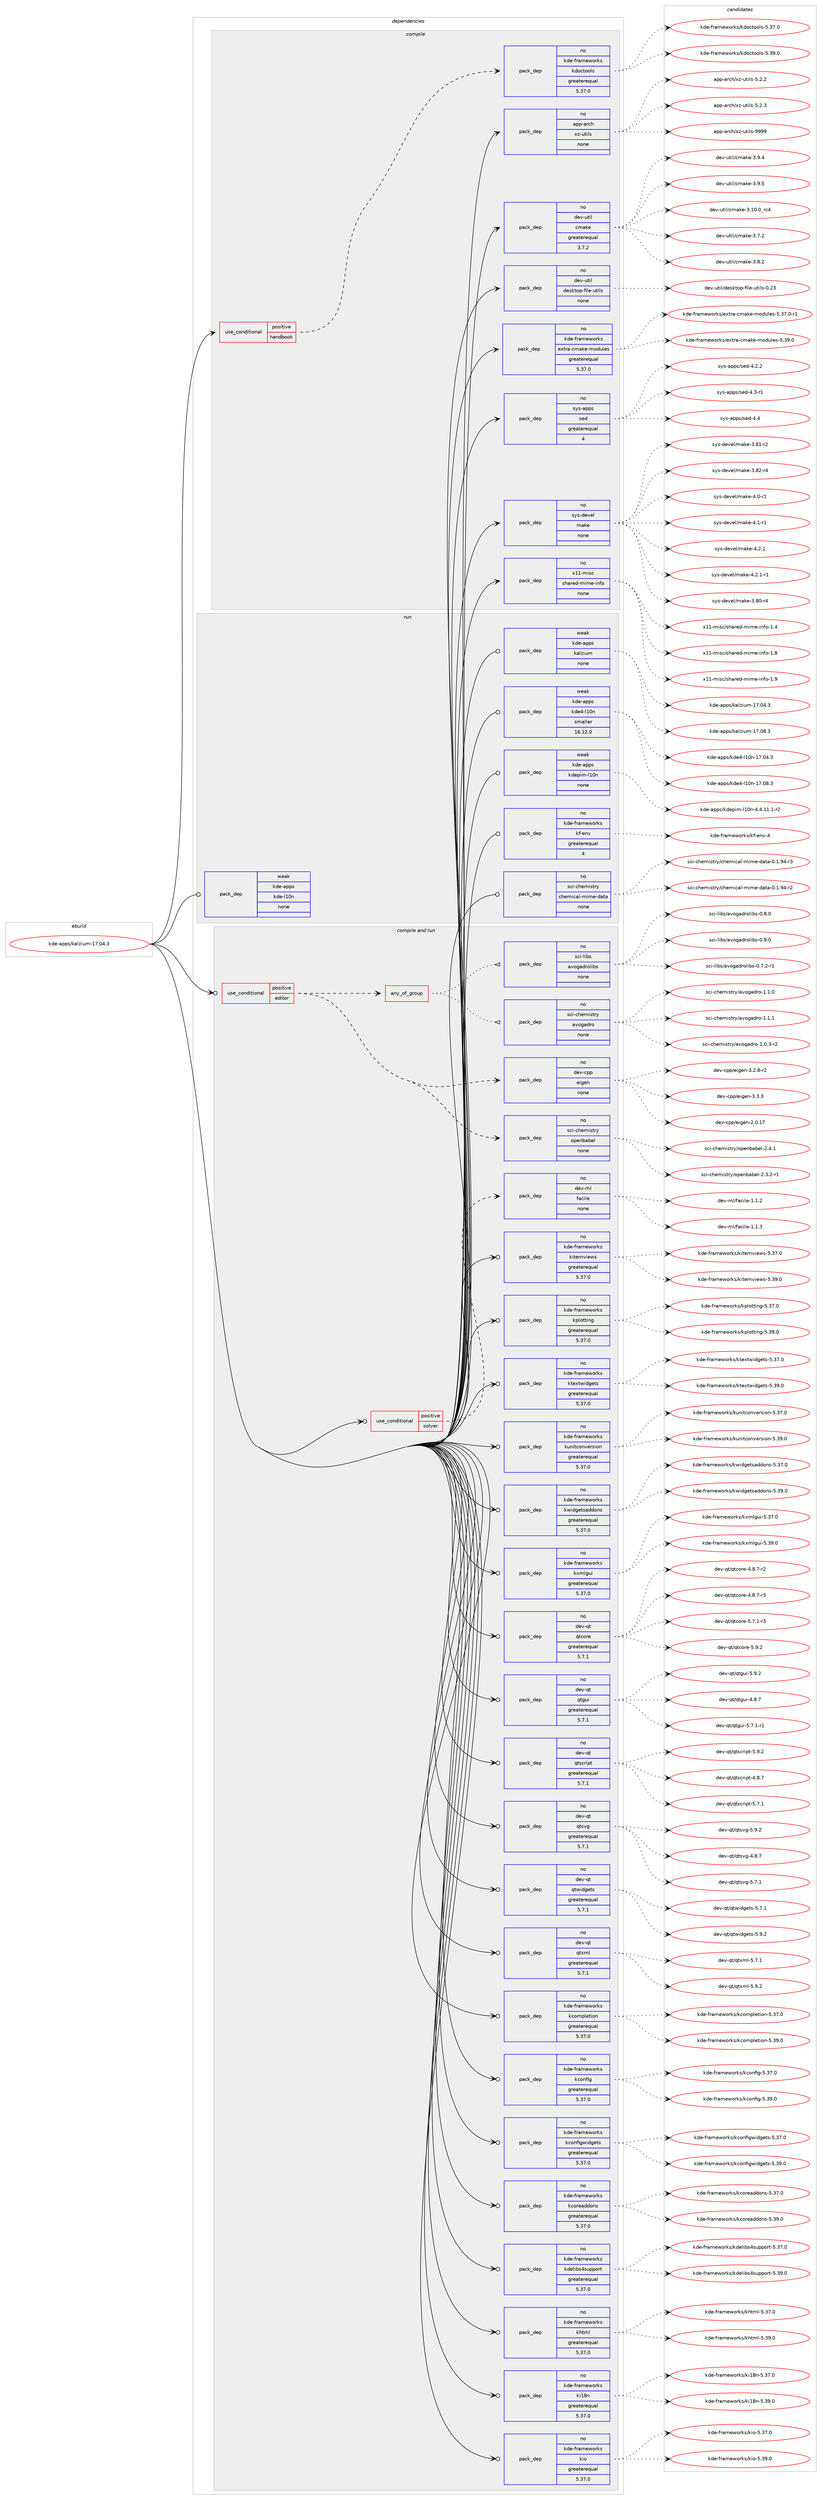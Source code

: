 digraph prolog {

# *************
# Graph options
# *************

newrank=true;
concentrate=true;
compound=true;
graph [rankdir=LR,fontname=Helvetica,fontsize=10,ranksep=1.5];#, ranksep=2.5, nodesep=0.2];
edge  [arrowhead=vee];
node  [fontname=Helvetica,fontsize=10];

# **********
# The ebuild
# **********

subgraph cluster_leftcol {
color=gray;
rank=same;
label=<<i>ebuild</i>>;
id [label="kde-apps/kalzium-17.04.3", color=red, width=4, href="../kde-apps/kalzium-17.04.3.svg"];
}

# ****************
# The dependencies
# ****************

subgraph cluster_midcol {
color=gray;
label=<<i>dependencies</i>>;
subgraph cluster_compile {
fillcolor="#eeeeee";
style=filled;
label=<<i>compile</i>>;
subgraph cond82538 {
dependency316460 [label=<<TABLE BORDER="0" CELLBORDER="1" CELLSPACING="0" CELLPADDING="4"><TR><TD ROWSPAN="3" CELLPADDING="10">use_conditional</TD></TR><TR><TD>positive</TD></TR><TR><TD>handbook</TD></TR></TABLE>>, shape=none, color=red];
subgraph pack228931 {
dependency316461 [label=<<TABLE BORDER="0" CELLBORDER="1" CELLSPACING="0" CELLPADDING="4" WIDTH="220"><TR><TD ROWSPAN="6" CELLPADDING="30">pack_dep</TD></TR><TR><TD WIDTH="110">no</TD></TR><TR><TD>kde-frameworks</TD></TR><TR><TD>kdoctools</TD></TR><TR><TD>greaterequal</TD></TR><TR><TD>5.37.0</TD></TR></TABLE>>, shape=none, color=blue];
}
dependency316460:e -> dependency316461:w [weight=20,style="dashed",arrowhead="vee"];
}
id:e -> dependency316460:w [weight=20,style="solid",arrowhead="vee"];
subgraph pack228932 {
dependency316462 [label=<<TABLE BORDER="0" CELLBORDER="1" CELLSPACING="0" CELLPADDING="4" WIDTH="220"><TR><TD ROWSPAN="6" CELLPADDING="30">pack_dep</TD></TR><TR><TD WIDTH="110">no</TD></TR><TR><TD>app-arch</TD></TR><TR><TD>xz-utils</TD></TR><TR><TD>none</TD></TR><TR><TD></TD></TR></TABLE>>, shape=none, color=blue];
}
id:e -> dependency316462:w [weight=20,style="solid",arrowhead="vee"];
subgraph pack228933 {
dependency316463 [label=<<TABLE BORDER="0" CELLBORDER="1" CELLSPACING="0" CELLPADDING="4" WIDTH="220"><TR><TD ROWSPAN="6" CELLPADDING="30">pack_dep</TD></TR><TR><TD WIDTH="110">no</TD></TR><TR><TD>dev-util</TD></TR><TR><TD>cmake</TD></TR><TR><TD>greaterequal</TD></TR><TR><TD>3.7.2</TD></TR></TABLE>>, shape=none, color=blue];
}
id:e -> dependency316463:w [weight=20,style="solid",arrowhead="vee"];
subgraph pack228934 {
dependency316464 [label=<<TABLE BORDER="0" CELLBORDER="1" CELLSPACING="0" CELLPADDING="4" WIDTH="220"><TR><TD ROWSPAN="6" CELLPADDING="30">pack_dep</TD></TR><TR><TD WIDTH="110">no</TD></TR><TR><TD>dev-util</TD></TR><TR><TD>desktop-file-utils</TD></TR><TR><TD>none</TD></TR><TR><TD></TD></TR></TABLE>>, shape=none, color=blue];
}
id:e -> dependency316464:w [weight=20,style="solid",arrowhead="vee"];
subgraph pack228935 {
dependency316465 [label=<<TABLE BORDER="0" CELLBORDER="1" CELLSPACING="0" CELLPADDING="4" WIDTH="220"><TR><TD ROWSPAN="6" CELLPADDING="30">pack_dep</TD></TR><TR><TD WIDTH="110">no</TD></TR><TR><TD>kde-frameworks</TD></TR><TR><TD>extra-cmake-modules</TD></TR><TR><TD>greaterequal</TD></TR><TR><TD>5.37.0</TD></TR></TABLE>>, shape=none, color=blue];
}
id:e -> dependency316465:w [weight=20,style="solid",arrowhead="vee"];
subgraph pack228936 {
dependency316466 [label=<<TABLE BORDER="0" CELLBORDER="1" CELLSPACING="0" CELLPADDING="4" WIDTH="220"><TR><TD ROWSPAN="6" CELLPADDING="30">pack_dep</TD></TR><TR><TD WIDTH="110">no</TD></TR><TR><TD>sys-apps</TD></TR><TR><TD>sed</TD></TR><TR><TD>greaterequal</TD></TR><TR><TD>4</TD></TR></TABLE>>, shape=none, color=blue];
}
id:e -> dependency316466:w [weight=20,style="solid",arrowhead="vee"];
subgraph pack228937 {
dependency316467 [label=<<TABLE BORDER="0" CELLBORDER="1" CELLSPACING="0" CELLPADDING="4" WIDTH="220"><TR><TD ROWSPAN="6" CELLPADDING="30">pack_dep</TD></TR><TR><TD WIDTH="110">no</TD></TR><TR><TD>sys-devel</TD></TR><TR><TD>make</TD></TR><TR><TD>none</TD></TR><TR><TD></TD></TR></TABLE>>, shape=none, color=blue];
}
id:e -> dependency316467:w [weight=20,style="solid",arrowhead="vee"];
subgraph pack228938 {
dependency316468 [label=<<TABLE BORDER="0" CELLBORDER="1" CELLSPACING="0" CELLPADDING="4" WIDTH="220"><TR><TD ROWSPAN="6" CELLPADDING="30">pack_dep</TD></TR><TR><TD WIDTH="110">no</TD></TR><TR><TD>x11-misc</TD></TR><TR><TD>shared-mime-info</TD></TR><TR><TD>none</TD></TR><TR><TD></TD></TR></TABLE>>, shape=none, color=blue];
}
id:e -> dependency316468:w [weight=20,style="solid",arrowhead="vee"];
}
subgraph cluster_compileandrun {
fillcolor="#eeeeee";
style=filled;
label=<<i>compile and run</i>>;
subgraph cond82539 {
dependency316469 [label=<<TABLE BORDER="0" CELLBORDER="1" CELLSPACING="0" CELLPADDING="4"><TR><TD ROWSPAN="3" CELLPADDING="10">use_conditional</TD></TR><TR><TD>positive</TD></TR><TR><TD>editor</TD></TR></TABLE>>, shape=none, color=red];
subgraph pack228939 {
dependency316470 [label=<<TABLE BORDER="0" CELLBORDER="1" CELLSPACING="0" CELLPADDING="4" WIDTH="220"><TR><TD ROWSPAN="6" CELLPADDING="30">pack_dep</TD></TR><TR><TD WIDTH="110">no</TD></TR><TR><TD>dev-cpp</TD></TR><TR><TD>eigen</TD></TR><TR><TD>none</TD></TR><TR><TD></TD></TR></TABLE>>, shape=none, color=blue];
}
dependency316469:e -> dependency316470:w [weight=20,style="dashed",arrowhead="vee"];
subgraph any4900 {
dependency316471 [label=<<TABLE BORDER="0" CELLBORDER="1" CELLSPACING="0" CELLPADDING="4"><TR><TD CELLPADDING="10">any_of_group</TD></TR></TABLE>>, shape=none, color=red];subgraph pack228940 {
dependency316472 [label=<<TABLE BORDER="0" CELLBORDER="1" CELLSPACING="0" CELLPADDING="4" WIDTH="220"><TR><TD ROWSPAN="6" CELLPADDING="30">pack_dep</TD></TR><TR><TD WIDTH="110">no</TD></TR><TR><TD>sci-libs</TD></TR><TR><TD>avogadrolibs</TD></TR><TR><TD>none</TD></TR><TR><TD></TD></TR></TABLE>>, shape=none, color=blue];
}
dependency316471:e -> dependency316472:w [weight=20,style="dotted",arrowhead="oinv"];
subgraph pack228941 {
dependency316473 [label=<<TABLE BORDER="0" CELLBORDER="1" CELLSPACING="0" CELLPADDING="4" WIDTH="220"><TR><TD ROWSPAN="6" CELLPADDING="30">pack_dep</TD></TR><TR><TD WIDTH="110">no</TD></TR><TR><TD>sci-chemistry</TD></TR><TR><TD>avogadro</TD></TR><TR><TD>none</TD></TR><TR><TD></TD></TR></TABLE>>, shape=none, color=blue];
}
dependency316471:e -> dependency316473:w [weight=20,style="dotted",arrowhead="oinv"];
}
dependency316469:e -> dependency316471:w [weight=20,style="dashed",arrowhead="vee"];
subgraph pack228942 {
dependency316474 [label=<<TABLE BORDER="0" CELLBORDER="1" CELLSPACING="0" CELLPADDING="4" WIDTH="220"><TR><TD ROWSPAN="6" CELLPADDING="30">pack_dep</TD></TR><TR><TD WIDTH="110">no</TD></TR><TR><TD>sci-chemistry</TD></TR><TR><TD>openbabel</TD></TR><TR><TD>none</TD></TR><TR><TD></TD></TR></TABLE>>, shape=none, color=blue];
}
dependency316469:e -> dependency316474:w [weight=20,style="dashed",arrowhead="vee"];
}
id:e -> dependency316469:w [weight=20,style="solid",arrowhead="odotvee"];
subgraph cond82540 {
dependency316475 [label=<<TABLE BORDER="0" CELLBORDER="1" CELLSPACING="0" CELLPADDING="4"><TR><TD ROWSPAN="3" CELLPADDING="10">use_conditional</TD></TR><TR><TD>positive</TD></TR><TR><TD>solver</TD></TR></TABLE>>, shape=none, color=red];
subgraph pack228943 {
dependency316476 [label=<<TABLE BORDER="0" CELLBORDER="1" CELLSPACING="0" CELLPADDING="4" WIDTH="220"><TR><TD ROWSPAN="6" CELLPADDING="30">pack_dep</TD></TR><TR><TD WIDTH="110">no</TD></TR><TR><TD>dev-ml</TD></TR><TR><TD>facile</TD></TR><TR><TD>none</TD></TR><TR><TD></TD></TR></TABLE>>, shape=none, color=blue];
}
dependency316475:e -> dependency316476:w [weight=20,style="dashed",arrowhead="vee"];
}
id:e -> dependency316475:w [weight=20,style="solid",arrowhead="odotvee"];
subgraph pack228944 {
dependency316477 [label=<<TABLE BORDER="0" CELLBORDER="1" CELLSPACING="0" CELLPADDING="4" WIDTH="220"><TR><TD ROWSPAN="6" CELLPADDING="30">pack_dep</TD></TR><TR><TD WIDTH="110">no</TD></TR><TR><TD>dev-qt</TD></TR><TR><TD>qtcore</TD></TR><TR><TD>greaterequal</TD></TR><TR><TD>5.7.1</TD></TR></TABLE>>, shape=none, color=blue];
}
id:e -> dependency316477:w [weight=20,style="solid",arrowhead="odotvee"];
subgraph pack228945 {
dependency316478 [label=<<TABLE BORDER="0" CELLBORDER="1" CELLSPACING="0" CELLPADDING="4" WIDTH="220"><TR><TD ROWSPAN="6" CELLPADDING="30">pack_dep</TD></TR><TR><TD WIDTH="110">no</TD></TR><TR><TD>dev-qt</TD></TR><TR><TD>qtgui</TD></TR><TR><TD>greaterequal</TD></TR><TR><TD>5.7.1</TD></TR></TABLE>>, shape=none, color=blue];
}
id:e -> dependency316478:w [weight=20,style="solid",arrowhead="odotvee"];
subgraph pack228946 {
dependency316479 [label=<<TABLE BORDER="0" CELLBORDER="1" CELLSPACING="0" CELLPADDING="4" WIDTH="220"><TR><TD ROWSPAN="6" CELLPADDING="30">pack_dep</TD></TR><TR><TD WIDTH="110">no</TD></TR><TR><TD>dev-qt</TD></TR><TR><TD>qtscript</TD></TR><TR><TD>greaterequal</TD></TR><TR><TD>5.7.1</TD></TR></TABLE>>, shape=none, color=blue];
}
id:e -> dependency316479:w [weight=20,style="solid",arrowhead="odotvee"];
subgraph pack228947 {
dependency316480 [label=<<TABLE BORDER="0" CELLBORDER="1" CELLSPACING="0" CELLPADDING="4" WIDTH="220"><TR><TD ROWSPAN="6" CELLPADDING="30">pack_dep</TD></TR><TR><TD WIDTH="110">no</TD></TR><TR><TD>dev-qt</TD></TR><TR><TD>qtsvg</TD></TR><TR><TD>greaterequal</TD></TR><TR><TD>5.7.1</TD></TR></TABLE>>, shape=none, color=blue];
}
id:e -> dependency316480:w [weight=20,style="solid",arrowhead="odotvee"];
subgraph pack228948 {
dependency316481 [label=<<TABLE BORDER="0" CELLBORDER="1" CELLSPACING="0" CELLPADDING="4" WIDTH="220"><TR><TD ROWSPAN="6" CELLPADDING="30">pack_dep</TD></TR><TR><TD WIDTH="110">no</TD></TR><TR><TD>dev-qt</TD></TR><TR><TD>qtwidgets</TD></TR><TR><TD>greaterequal</TD></TR><TR><TD>5.7.1</TD></TR></TABLE>>, shape=none, color=blue];
}
id:e -> dependency316481:w [weight=20,style="solid",arrowhead="odotvee"];
subgraph pack228949 {
dependency316482 [label=<<TABLE BORDER="0" CELLBORDER="1" CELLSPACING="0" CELLPADDING="4" WIDTH="220"><TR><TD ROWSPAN="6" CELLPADDING="30">pack_dep</TD></TR><TR><TD WIDTH="110">no</TD></TR><TR><TD>dev-qt</TD></TR><TR><TD>qtxml</TD></TR><TR><TD>greaterequal</TD></TR><TR><TD>5.7.1</TD></TR></TABLE>>, shape=none, color=blue];
}
id:e -> dependency316482:w [weight=20,style="solid",arrowhead="odotvee"];
subgraph pack228950 {
dependency316483 [label=<<TABLE BORDER="0" CELLBORDER="1" CELLSPACING="0" CELLPADDING="4" WIDTH="220"><TR><TD ROWSPAN="6" CELLPADDING="30">pack_dep</TD></TR><TR><TD WIDTH="110">no</TD></TR><TR><TD>kde-frameworks</TD></TR><TR><TD>kcompletion</TD></TR><TR><TD>greaterequal</TD></TR><TR><TD>5.37.0</TD></TR></TABLE>>, shape=none, color=blue];
}
id:e -> dependency316483:w [weight=20,style="solid",arrowhead="odotvee"];
subgraph pack228951 {
dependency316484 [label=<<TABLE BORDER="0" CELLBORDER="1" CELLSPACING="0" CELLPADDING="4" WIDTH="220"><TR><TD ROWSPAN="6" CELLPADDING="30">pack_dep</TD></TR><TR><TD WIDTH="110">no</TD></TR><TR><TD>kde-frameworks</TD></TR><TR><TD>kconfig</TD></TR><TR><TD>greaterequal</TD></TR><TR><TD>5.37.0</TD></TR></TABLE>>, shape=none, color=blue];
}
id:e -> dependency316484:w [weight=20,style="solid",arrowhead="odotvee"];
subgraph pack228952 {
dependency316485 [label=<<TABLE BORDER="0" CELLBORDER="1" CELLSPACING="0" CELLPADDING="4" WIDTH="220"><TR><TD ROWSPAN="6" CELLPADDING="30">pack_dep</TD></TR><TR><TD WIDTH="110">no</TD></TR><TR><TD>kde-frameworks</TD></TR><TR><TD>kconfigwidgets</TD></TR><TR><TD>greaterequal</TD></TR><TR><TD>5.37.0</TD></TR></TABLE>>, shape=none, color=blue];
}
id:e -> dependency316485:w [weight=20,style="solid",arrowhead="odotvee"];
subgraph pack228953 {
dependency316486 [label=<<TABLE BORDER="0" CELLBORDER="1" CELLSPACING="0" CELLPADDING="4" WIDTH="220"><TR><TD ROWSPAN="6" CELLPADDING="30">pack_dep</TD></TR><TR><TD WIDTH="110">no</TD></TR><TR><TD>kde-frameworks</TD></TR><TR><TD>kcoreaddons</TD></TR><TR><TD>greaterequal</TD></TR><TR><TD>5.37.0</TD></TR></TABLE>>, shape=none, color=blue];
}
id:e -> dependency316486:w [weight=20,style="solid",arrowhead="odotvee"];
subgraph pack228954 {
dependency316487 [label=<<TABLE BORDER="0" CELLBORDER="1" CELLSPACING="0" CELLPADDING="4" WIDTH="220"><TR><TD ROWSPAN="6" CELLPADDING="30">pack_dep</TD></TR><TR><TD WIDTH="110">no</TD></TR><TR><TD>kde-frameworks</TD></TR><TR><TD>kdelibs4support</TD></TR><TR><TD>greaterequal</TD></TR><TR><TD>5.37.0</TD></TR></TABLE>>, shape=none, color=blue];
}
id:e -> dependency316487:w [weight=20,style="solid",arrowhead="odotvee"];
subgraph pack228955 {
dependency316488 [label=<<TABLE BORDER="0" CELLBORDER="1" CELLSPACING="0" CELLPADDING="4" WIDTH="220"><TR><TD ROWSPAN="6" CELLPADDING="30">pack_dep</TD></TR><TR><TD WIDTH="110">no</TD></TR><TR><TD>kde-frameworks</TD></TR><TR><TD>khtml</TD></TR><TR><TD>greaterequal</TD></TR><TR><TD>5.37.0</TD></TR></TABLE>>, shape=none, color=blue];
}
id:e -> dependency316488:w [weight=20,style="solid",arrowhead="odotvee"];
subgraph pack228956 {
dependency316489 [label=<<TABLE BORDER="0" CELLBORDER="1" CELLSPACING="0" CELLPADDING="4" WIDTH="220"><TR><TD ROWSPAN="6" CELLPADDING="30">pack_dep</TD></TR><TR><TD WIDTH="110">no</TD></TR><TR><TD>kde-frameworks</TD></TR><TR><TD>ki18n</TD></TR><TR><TD>greaterequal</TD></TR><TR><TD>5.37.0</TD></TR></TABLE>>, shape=none, color=blue];
}
id:e -> dependency316489:w [weight=20,style="solid",arrowhead="odotvee"];
subgraph pack228957 {
dependency316490 [label=<<TABLE BORDER="0" CELLBORDER="1" CELLSPACING="0" CELLPADDING="4" WIDTH="220"><TR><TD ROWSPAN="6" CELLPADDING="30">pack_dep</TD></TR><TR><TD WIDTH="110">no</TD></TR><TR><TD>kde-frameworks</TD></TR><TR><TD>kio</TD></TR><TR><TD>greaterequal</TD></TR><TR><TD>5.37.0</TD></TR></TABLE>>, shape=none, color=blue];
}
id:e -> dependency316490:w [weight=20,style="solid",arrowhead="odotvee"];
subgraph pack228958 {
dependency316491 [label=<<TABLE BORDER="0" CELLBORDER="1" CELLSPACING="0" CELLPADDING="4" WIDTH="220"><TR><TD ROWSPAN="6" CELLPADDING="30">pack_dep</TD></TR><TR><TD WIDTH="110">no</TD></TR><TR><TD>kde-frameworks</TD></TR><TR><TD>kitemviews</TD></TR><TR><TD>greaterequal</TD></TR><TR><TD>5.37.0</TD></TR></TABLE>>, shape=none, color=blue];
}
id:e -> dependency316491:w [weight=20,style="solid",arrowhead="odotvee"];
subgraph pack228959 {
dependency316492 [label=<<TABLE BORDER="0" CELLBORDER="1" CELLSPACING="0" CELLPADDING="4" WIDTH="220"><TR><TD ROWSPAN="6" CELLPADDING="30">pack_dep</TD></TR><TR><TD WIDTH="110">no</TD></TR><TR><TD>kde-frameworks</TD></TR><TR><TD>kplotting</TD></TR><TR><TD>greaterequal</TD></TR><TR><TD>5.37.0</TD></TR></TABLE>>, shape=none, color=blue];
}
id:e -> dependency316492:w [weight=20,style="solid",arrowhead="odotvee"];
subgraph pack228960 {
dependency316493 [label=<<TABLE BORDER="0" CELLBORDER="1" CELLSPACING="0" CELLPADDING="4" WIDTH="220"><TR><TD ROWSPAN="6" CELLPADDING="30">pack_dep</TD></TR><TR><TD WIDTH="110">no</TD></TR><TR><TD>kde-frameworks</TD></TR><TR><TD>ktextwidgets</TD></TR><TR><TD>greaterequal</TD></TR><TR><TD>5.37.0</TD></TR></TABLE>>, shape=none, color=blue];
}
id:e -> dependency316493:w [weight=20,style="solid",arrowhead="odotvee"];
subgraph pack228961 {
dependency316494 [label=<<TABLE BORDER="0" CELLBORDER="1" CELLSPACING="0" CELLPADDING="4" WIDTH="220"><TR><TD ROWSPAN="6" CELLPADDING="30">pack_dep</TD></TR><TR><TD WIDTH="110">no</TD></TR><TR><TD>kde-frameworks</TD></TR><TR><TD>kunitconversion</TD></TR><TR><TD>greaterequal</TD></TR><TR><TD>5.37.0</TD></TR></TABLE>>, shape=none, color=blue];
}
id:e -> dependency316494:w [weight=20,style="solid",arrowhead="odotvee"];
subgraph pack228962 {
dependency316495 [label=<<TABLE BORDER="0" CELLBORDER="1" CELLSPACING="0" CELLPADDING="4" WIDTH="220"><TR><TD ROWSPAN="6" CELLPADDING="30">pack_dep</TD></TR><TR><TD WIDTH="110">no</TD></TR><TR><TD>kde-frameworks</TD></TR><TR><TD>kwidgetsaddons</TD></TR><TR><TD>greaterequal</TD></TR><TR><TD>5.37.0</TD></TR></TABLE>>, shape=none, color=blue];
}
id:e -> dependency316495:w [weight=20,style="solid",arrowhead="odotvee"];
subgraph pack228963 {
dependency316496 [label=<<TABLE BORDER="0" CELLBORDER="1" CELLSPACING="0" CELLPADDING="4" WIDTH="220"><TR><TD ROWSPAN="6" CELLPADDING="30">pack_dep</TD></TR><TR><TD WIDTH="110">no</TD></TR><TR><TD>kde-frameworks</TD></TR><TR><TD>kxmlgui</TD></TR><TR><TD>greaterequal</TD></TR><TR><TD>5.37.0</TD></TR></TABLE>>, shape=none, color=blue];
}
id:e -> dependency316496:w [weight=20,style="solid",arrowhead="odotvee"];
}
subgraph cluster_run {
fillcolor="#eeeeee";
style=filled;
label=<<i>run</i>>;
subgraph pack228964 {
dependency316497 [label=<<TABLE BORDER="0" CELLBORDER="1" CELLSPACING="0" CELLPADDING="4" WIDTH="220"><TR><TD ROWSPAN="6" CELLPADDING="30">pack_dep</TD></TR><TR><TD WIDTH="110">no</TD></TR><TR><TD>kde-frameworks</TD></TR><TR><TD>kf-env</TD></TR><TR><TD>greaterequal</TD></TR><TR><TD>4</TD></TR></TABLE>>, shape=none, color=blue];
}
id:e -> dependency316497:w [weight=20,style="solid",arrowhead="odot"];
subgraph pack228965 {
dependency316498 [label=<<TABLE BORDER="0" CELLBORDER="1" CELLSPACING="0" CELLPADDING="4" WIDTH="220"><TR><TD ROWSPAN="6" CELLPADDING="30">pack_dep</TD></TR><TR><TD WIDTH="110">no</TD></TR><TR><TD>sci-chemistry</TD></TR><TR><TD>chemical-mime-data</TD></TR><TR><TD>none</TD></TR><TR><TD></TD></TR></TABLE>>, shape=none, color=blue];
}
id:e -> dependency316498:w [weight=20,style="solid",arrowhead="odot"];
subgraph pack228966 {
dependency316499 [label=<<TABLE BORDER="0" CELLBORDER="1" CELLSPACING="0" CELLPADDING="4" WIDTH="220"><TR><TD ROWSPAN="6" CELLPADDING="30">pack_dep</TD></TR><TR><TD WIDTH="110">weak</TD></TR><TR><TD>kde-apps</TD></TR><TR><TD>kalzium</TD></TR><TR><TD>none</TD></TR><TR><TD></TD></TR></TABLE>>, shape=none, color=blue];
}
id:e -> dependency316499:w [weight=20,style="solid",arrowhead="odot"];
subgraph pack228967 {
dependency316500 [label=<<TABLE BORDER="0" CELLBORDER="1" CELLSPACING="0" CELLPADDING="4" WIDTH="220"><TR><TD ROWSPAN="6" CELLPADDING="30">pack_dep</TD></TR><TR><TD WIDTH="110">weak</TD></TR><TR><TD>kde-apps</TD></TR><TR><TD>kde-l10n</TD></TR><TR><TD>none</TD></TR><TR><TD></TD></TR></TABLE>>, shape=none, color=blue];
}
id:e -> dependency316500:w [weight=20,style="solid",arrowhead="odot"];
subgraph pack228968 {
dependency316501 [label=<<TABLE BORDER="0" CELLBORDER="1" CELLSPACING="0" CELLPADDING="4" WIDTH="220"><TR><TD ROWSPAN="6" CELLPADDING="30">pack_dep</TD></TR><TR><TD WIDTH="110">weak</TD></TR><TR><TD>kde-apps</TD></TR><TR><TD>kde4-l10n</TD></TR><TR><TD>smaller</TD></TR><TR><TD>16.12.0</TD></TR></TABLE>>, shape=none, color=blue];
}
id:e -> dependency316501:w [weight=20,style="solid",arrowhead="odot"];
subgraph pack228969 {
dependency316502 [label=<<TABLE BORDER="0" CELLBORDER="1" CELLSPACING="0" CELLPADDING="4" WIDTH="220"><TR><TD ROWSPAN="6" CELLPADDING="30">pack_dep</TD></TR><TR><TD WIDTH="110">weak</TD></TR><TR><TD>kde-apps</TD></TR><TR><TD>kdepim-l10n</TD></TR><TR><TD>none</TD></TR><TR><TD></TD></TR></TABLE>>, shape=none, color=blue];
}
id:e -> dependency316502:w [weight=20,style="solid",arrowhead="odot"];
}
}

# **************
# The candidates
# **************

subgraph cluster_choices {
rank=same;
color=gray;
label=<<i>candidates</i>>;

subgraph choice228931 {
color=black;
nodesep=1;
choice1071001014510211497109101119111114107115471071001119911611111110811545534651554648 [label="kde-frameworks/kdoctools-5.37.0", color=red, width=4,href="../kde-frameworks/kdoctools-5.37.0.svg"];
choice1071001014510211497109101119111114107115471071001119911611111110811545534651574648 [label="kde-frameworks/kdoctools-5.39.0", color=red, width=4,href="../kde-frameworks/kdoctools-5.39.0.svg"];
dependency316461:e -> choice1071001014510211497109101119111114107115471071001119911611111110811545534651554648:w [style=dotted,weight="100"];
dependency316461:e -> choice1071001014510211497109101119111114107115471071001119911611111110811545534651574648:w [style=dotted,weight="100"];
}
subgraph choice228932 {
color=black;
nodesep=1;
choice971121124597114991044712012245117116105108115455346504650 [label="app-arch/xz-utils-5.2.2", color=red, width=4,href="../app-arch/xz-utils-5.2.2.svg"];
choice971121124597114991044712012245117116105108115455346504651 [label="app-arch/xz-utils-5.2.3", color=red, width=4,href="../app-arch/xz-utils-5.2.3.svg"];
choice9711211245971149910447120122451171161051081154557575757 [label="app-arch/xz-utils-9999", color=red, width=4,href="../app-arch/xz-utils-9999.svg"];
dependency316462:e -> choice971121124597114991044712012245117116105108115455346504650:w [style=dotted,weight="100"];
dependency316462:e -> choice971121124597114991044712012245117116105108115455346504651:w [style=dotted,weight="100"];
dependency316462:e -> choice9711211245971149910447120122451171161051081154557575757:w [style=dotted,weight="100"];
}
subgraph choice228933 {
color=black;
nodesep=1;
choice1001011184511711610510847991099710710145514649484648951149952 [label="dev-util/cmake-3.10.0_rc4", color=red, width=4,href="../dev-util/cmake-3.10.0_rc4.svg"];
choice10010111845117116105108479910997107101455146554650 [label="dev-util/cmake-3.7.2", color=red, width=4,href="../dev-util/cmake-3.7.2.svg"];
choice10010111845117116105108479910997107101455146564650 [label="dev-util/cmake-3.8.2", color=red, width=4,href="../dev-util/cmake-3.8.2.svg"];
choice10010111845117116105108479910997107101455146574652 [label="dev-util/cmake-3.9.4", color=red, width=4,href="../dev-util/cmake-3.9.4.svg"];
choice10010111845117116105108479910997107101455146574653 [label="dev-util/cmake-3.9.5", color=red, width=4,href="../dev-util/cmake-3.9.5.svg"];
dependency316463:e -> choice1001011184511711610510847991099710710145514649484648951149952:w [style=dotted,weight="100"];
dependency316463:e -> choice10010111845117116105108479910997107101455146554650:w [style=dotted,weight="100"];
dependency316463:e -> choice10010111845117116105108479910997107101455146564650:w [style=dotted,weight="100"];
dependency316463:e -> choice10010111845117116105108479910997107101455146574652:w [style=dotted,weight="100"];
dependency316463:e -> choice10010111845117116105108479910997107101455146574653:w [style=dotted,weight="100"];
}
subgraph choice228934 {
color=black;
nodesep=1;
choice100101118451171161051084710010111510711611111245102105108101451171161051081154548465051 [label="dev-util/desktop-file-utils-0.23", color=red, width=4,href="../dev-util/desktop-file-utils-0.23.svg"];
dependency316464:e -> choice100101118451171161051084710010111510711611111245102105108101451171161051081154548465051:w [style=dotted,weight="100"];
}
subgraph choice228935 {
color=black;
nodesep=1;
choice1071001014510211497109101119111114107115471011201161149745991099710710145109111100117108101115455346515546484511449 [label="kde-frameworks/extra-cmake-modules-5.37.0-r1", color=red, width=4,href="../kde-frameworks/extra-cmake-modules-5.37.0-r1.svg"];
choice107100101451021149710910111911111410711547101120116114974599109971071014510911110011710810111545534651574648 [label="kde-frameworks/extra-cmake-modules-5.39.0", color=red, width=4,href="../kde-frameworks/extra-cmake-modules-5.39.0.svg"];
dependency316465:e -> choice1071001014510211497109101119111114107115471011201161149745991099710710145109111100117108101115455346515546484511449:w [style=dotted,weight="100"];
dependency316465:e -> choice107100101451021149710910111911111410711547101120116114974599109971071014510911110011710810111545534651574648:w [style=dotted,weight="100"];
}
subgraph choice228936 {
color=black;
nodesep=1;
choice115121115459711211211547115101100455246504650 [label="sys-apps/sed-4.2.2", color=red, width=4,href="../sys-apps/sed-4.2.2.svg"];
choice115121115459711211211547115101100455246514511449 [label="sys-apps/sed-4.3-r1", color=red, width=4,href="../sys-apps/sed-4.3-r1.svg"];
choice11512111545971121121154711510110045524652 [label="sys-apps/sed-4.4", color=red, width=4,href="../sys-apps/sed-4.4.svg"];
dependency316466:e -> choice115121115459711211211547115101100455246504650:w [style=dotted,weight="100"];
dependency316466:e -> choice115121115459711211211547115101100455246514511449:w [style=dotted,weight="100"];
dependency316466:e -> choice11512111545971121121154711510110045524652:w [style=dotted,weight="100"];
}
subgraph choice228937 {
color=black;
nodesep=1;
choice11512111545100101118101108471099710710145514656484511452 [label="sys-devel/make-3.80-r4", color=red, width=4,href="../sys-devel/make-3.80-r4.svg"];
choice11512111545100101118101108471099710710145514656494511450 [label="sys-devel/make-3.81-r2", color=red, width=4,href="../sys-devel/make-3.81-r2.svg"];
choice11512111545100101118101108471099710710145514656504511452 [label="sys-devel/make-3.82-r4", color=red, width=4,href="../sys-devel/make-3.82-r4.svg"];
choice115121115451001011181011084710997107101455246484511449 [label="sys-devel/make-4.0-r1", color=red, width=4,href="../sys-devel/make-4.0-r1.svg"];
choice115121115451001011181011084710997107101455246494511449 [label="sys-devel/make-4.1-r1", color=red, width=4,href="../sys-devel/make-4.1-r1.svg"];
choice115121115451001011181011084710997107101455246504649 [label="sys-devel/make-4.2.1", color=red, width=4,href="../sys-devel/make-4.2.1.svg"];
choice1151211154510010111810110847109971071014552465046494511449 [label="sys-devel/make-4.2.1-r1", color=red, width=4,href="../sys-devel/make-4.2.1-r1.svg"];
dependency316467:e -> choice11512111545100101118101108471099710710145514656484511452:w [style=dotted,weight="100"];
dependency316467:e -> choice11512111545100101118101108471099710710145514656494511450:w [style=dotted,weight="100"];
dependency316467:e -> choice11512111545100101118101108471099710710145514656504511452:w [style=dotted,weight="100"];
dependency316467:e -> choice115121115451001011181011084710997107101455246484511449:w [style=dotted,weight="100"];
dependency316467:e -> choice115121115451001011181011084710997107101455246494511449:w [style=dotted,weight="100"];
dependency316467:e -> choice115121115451001011181011084710997107101455246504649:w [style=dotted,weight="100"];
dependency316467:e -> choice1151211154510010111810110847109971071014552465046494511449:w [style=dotted,weight="100"];
}
subgraph choice228938 {
color=black;
nodesep=1;
choice120494945109105115994711510497114101100451091051091014510511010211145494652 [label="x11-misc/shared-mime-info-1.4", color=red, width=4,href="../x11-misc/shared-mime-info-1.4.svg"];
choice120494945109105115994711510497114101100451091051091014510511010211145494656 [label="x11-misc/shared-mime-info-1.8", color=red, width=4,href="../x11-misc/shared-mime-info-1.8.svg"];
choice120494945109105115994711510497114101100451091051091014510511010211145494657 [label="x11-misc/shared-mime-info-1.9", color=red, width=4,href="../x11-misc/shared-mime-info-1.9.svg"];
dependency316468:e -> choice120494945109105115994711510497114101100451091051091014510511010211145494652:w [style=dotted,weight="100"];
dependency316468:e -> choice120494945109105115994711510497114101100451091051091014510511010211145494656:w [style=dotted,weight="100"];
dependency316468:e -> choice120494945109105115994711510497114101100451091051091014510511010211145494657:w [style=dotted,weight="100"];
}
subgraph choice228939 {
color=black;
nodesep=1;
choice10010111845991121124710110510310111045504648464955 [label="dev-cpp/eigen-2.0.17", color=red, width=4,href="../dev-cpp/eigen-2.0.17.svg"];
choice1001011184599112112471011051031011104551465046564511450 [label="dev-cpp/eigen-3.2.8-r2", color=red, width=4,href="../dev-cpp/eigen-3.2.8-r2.svg"];
choice100101118459911211247101105103101110455146514651 [label="dev-cpp/eigen-3.3.3", color=red, width=4,href="../dev-cpp/eigen-3.3.3.svg"];
dependency316470:e -> choice10010111845991121124710110510310111045504648464955:w [style=dotted,weight="100"];
dependency316470:e -> choice1001011184599112112471011051031011104551465046564511450:w [style=dotted,weight="100"];
dependency316470:e -> choice100101118459911211247101105103101110455146514651:w [style=dotted,weight="100"];
}
subgraph choice228940 {
color=black;
nodesep=1;
choice115991054510810598115479711811110397100114111108105981154548465546504511449 [label="sci-libs/avogadrolibs-0.7.2-r1", color=red, width=4,href="../sci-libs/avogadrolibs-0.7.2-r1.svg"];
choice11599105451081059811547971181111039710011411110810598115454846564648 [label="sci-libs/avogadrolibs-0.8.0", color=red, width=4,href="../sci-libs/avogadrolibs-0.8.0.svg"];
choice11599105451081059811547971181111039710011411110810598115454846574648 [label="sci-libs/avogadrolibs-0.9.0", color=red, width=4,href="../sci-libs/avogadrolibs-0.9.0.svg"];
dependency316472:e -> choice115991054510810598115479711811110397100114111108105981154548465546504511449:w [style=dotted,weight="100"];
dependency316472:e -> choice11599105451081059811547971181111039710011411110810598115454846564648:w [style=dotted,weight="100"];
dependency316472:e -> choice11599105451081059811547971181111039710011411110810598115454846574648:w [style=dotted,weight="100"];
}
subgraph choice228941 {
color=black;
nodesep=1;
choice1159910545991041011091051151161141214797118111103971001141114549464846514511450 [label="sci-chemistry/avogadro-1.0.3-r2", color=red, width=4,href="../sci-chemistry/avogadro-1.0.3-r2.svg"];
choice115991054599104101109105115116114121479711811110397100114111454946494648 [label="sci-chemistry/avogadro-1.1.0", color=red, width=4,href="../sci-chemistry/avogadro-1.1.0.svg"];
choice115991054599104101109105115116114121479711811110397100114111454946494649 [label="sci-chemistry/avogadro-1.1.1", color=red, width=4,href="../sci-chemistry/avogadro-1.1.1.svg"];
dependency316473:e -> choice1159910545991041011091051151161141214797118111103971001141114549464846514511450:w [style=dotted,weight="100"];
dependency316473:e -> choice115991054599104101109105115116114121479711811110397100114111454946494648:w [style=dotted,weight="100"];
dependency316473:e -> choice115991054599104101109105115116114121479711811110397100114111454946494649:w [style=dotted,weight="100"];
}
subgraph choice228942 {
color=black;
nodesep=1;
choice115991054599104101109105115116114121471111121011109897981011084550465146504511449 [label="sci-chemistry/openbabel-2.3.2-r1", color=red, width=4,href="../sci-chemistry/openbabel-2.3.2-r1.svg"];
choice11599105459910410110910511511611412147111112101110989798101108455046524649 [label="sci-chemistry/openbabel-2.4.1", color=red, width=4,href="../sci-chemistry/openbabel-2.4.1.svg"];
dependency316474:e -> choice115991054599104101109105115116114121471111121011109897981011084550465146504511449:w [style=dotted,weight="100"];
dependency316474:e -> choice11599105459910410110910511511611412147111112101110989798101108455046524649:w [style=dotted,weight="100"];
}
subgraph choice228943 {
color=black;
nodesep=1;
choice10010111845109108471029799105108101454946494650 [label="dev-ml/facile-1.1.2", color=red, width=4,href="../dev-ml/facile-1.1.2.svg"];
choice10010111845109108471029799105108101454946494651 [label="dev-ml/facile-1.1.3", color=red, width=4,href="../dev-ml/facile-1.1.3.svg"];
dependency316476:e -> choice10010111845109108471029799105108101454946494650:w [style=dotted,weight="100"];
dependency316476:e -> choice10010111845109108471029799105108101454946494651:w [style=dotted,weight="100"];
}
subgraph choice228944 {
color=black;
nodesep=1;
choice1001011184511311647113116991111141014552465646554511450 [label="dev-qt/qtcore-4.8.7-r2", color=red, width=4,href="../dev-qt/qtcore-4.8.7-r2.svg"];
choice1001011184511311647113116991111141014552465646554511451 [label="dev-qt/qtcore-4.8.7-r3", color=red, width=4,href="../dev-qt/qtcore-4.8.7-r3.svg"];
choice1001011184511311647113116991111141014553465546494511451 [label="dev-qt/qtcore-5.7.1-r3", color=red, width=4,href="../dev-qt/qtcore-5.7.1-r3.svg"];
choice100101118451131164711311699111114101455346574650 [label="dev-qt/qtcore-5.9.2", color=red, width=4,href="../dev-qt/qtcore-5.9.2.svg"];
dependency316477:e -> choice1001011184511311647113116991111141014552465646554511450:w [style=dotted,weight="100"];
dependency316477:e -> choice1001011184511311647113116991111141014552465646554511451:w [style=dotted,weight="100"];
dependency316477:e -> choice1001011184511311647113116991111141014553465546494511451:w [style=dotted,weight="100"];
dependency316477:e -> choice100101118451131164711311699111114101455346574650:w [style=dotted,weight="100"];
}
subgraph choice228945 {
color=black;
nodesep=1;
choice1001011184511311647113116103117105455246564655 [label="dev-qt/qtgui-4.8.7", color=red, width=4,href="../dev-qt/qtgui-4.8.7.svg"];
choice10010111845113116471131161031171054553465546494511449 [label="dev-qt/qtgui-5.7.1-r1", color=red, width=4,href="../dev-qt/qtgui-5.7.1-r1.svg"];
choice1001011184511311647113116103117105455346574650 [label="dev-qt/qtgui-5.9.2", color=red, width=4,href="../dev-qt/qtgui-5.9.2.svg"];
dependency316478:e -> choice1001011184511311647113116103117105455246564655:w [style=dotted,weight="100"];
dependency316478:e -> choice10010111845113116471131161031171054553465546494511449:w [style=dotted,weight="100"];
dependency316478:e -> choice1001011184511311647113116103117105455346574650:w [style=dotted,weight="100"];
}
subgraph choice228946 {
color=black;
nodesep=1;
choice100101118451131164711311611599114105112116455246564655 [label="dev-qt/qtscript-4.8.7", color=red, width=4,href="../dev-qt/qtscript-4.8.7.svg"];
choice100101118451131164711311611599114105112116455346554649 [label="dev-qt/qtscript-5.7.1", color=red, width=4,href="../dev-qt/qtscript-5.7.1.svg"];
choice100101118451131164711311611599114105112116455346574650 [label="dev-qt/qtscript-5.9.2", color=red, width=4,href="../dev-qt/qtscript-5.9.2.svg"];
dependency316479:e -> choice100101118451131164711311611599114105112116455246564655:w [style=dotted,weight="100"];
dependency316479:e -> choice100101118451131164711311611599114105112116455346554649:w [style=dotted,weight="100"];
dependency316479:e -> choice100101118451131164711311611599114105112116455346574650:w [style=dotted,weight="100"];
}
subgraph choice228947 {
color=black;
nodesep=1;
choice1001011184511311647113116115118103455246564655 [label="dev-qt/qtsvg-4.8.7", color=red, width=4,href="../dev-qt/qtsvg-4.8.7.svg"];
choice1001011184511311647113116115118103455346554649 [label="dev-qt/qtsvg-5.7.1", color=red, width=4,href="../dev-qt/qtsvg-5.7.1.svg"];
choice1001011184511311647113116115118103455346574650 [label="dev-qt/qtsvg-5.9.2", color=red, width=4,href="../dev-qt/qtsvg-5.9.2.svg"];
dependency316480:e -> choice1001011184511311647113116115118103455246564655:w [style=dotted,weight="100"];
dependency316480:e -> choice1001011184511311647113116115118103455346554649:w [style=dotted,weight="100"];
dependency316480:e -> choice1001011184511311647113116115118103455346574650:w [style=dotted,weight="100"];
}
subgraph choice228948 {
color=black;
nodesep=1;
choice1001011184511311647113116119105100103101116115455346554649 [label="dev-qt/qtwidgets-5.7.1", color=red, width=4,href="../dev-qt/qtwidgets-5.7.1.svg"];
choice1001011184511311647113116119105100103101116115455346574650 [label="dev-qt/qtwidgets-5.9.2", color=red, width=4,href="../dev-qt/qtwidgets-5.9.2.svg"];
dependency316481:e -> choice1001011184511311647113116119105100103101116115455346554649:w [style=dotted,weight="100"];
dependency316481:e -> choice1001011184511311647113116119105100103101116115455346574650:w [style=dotted,weight="100"];
}
subgraph choice228949 {
color=black;
nodesep=1;
choice1001011184511311647113116120109108455346554649 [label="dev-qt/qtxml-5.7.1", color=red, width=4,href="../dev-qt/qtxml-5.7.1.svg"];
choice1001011184511311647113116120109108455346574650 [label="dev-qt/qtxml-5.9.2", color=red, width=4,href="../dev-qt/qtxml-5.9.2.svg"];
dependency316482:e -> choice1001011184511311647113116120109108455346554649:w [style=dotted,weight="100"];
dependency316482:e -> choice1001011184511311647113116120109108455346574650:w [style=dotted,weight="100"];
}
subgraph choice228950 {
color=black;
nodesep=1;
choice1071001014510211497109101119111114107115471079911110911210810111610511111045534651554648 [label="kde-frameworks/kcompletion-5.37.0", color=red, width=4,href="../kde-frameworks/kcompletion-5.37.0.svg"];
choice1071001014510211497109101119111114107115471079911110911210810111610511111045534651574648 [label="kde-frameworks/kcompletion-5.39.0", color=red, width=4,href="../kde-frameworks/kcompletion-5.39.0.svg"];
dependency316483:e -> choice1071001014510211497109101119111114107115471079911110911210810111610511111045534651554648:w [style=dotted,weight="100"];
dependency316483:e -> choice1071001014510211497109101119111114107115471079911110911210810111610511111045534651574648:w [style=dotted,weight="100"];
}
subgraph choice228951 {
color=black;
nodesep=1;
choice1071001014510211497109101119111114107115471079911111010210510345534651554648 [label="kde-frameworks/kconfig-5.37.0", color=red, width=4,href="../kde-frameworks/kconfig-5.37.0.svg"];
choice1071001014510211497109101119111114107115471079911111010210510345534651574648 [label="kde-frameworks/kconfig-5.39.0", color=red, width=4,href="../kde-frameworks/kconfig-5.39.0.svg"];
dependency316484:e -> choice1071001014510211497109101119111114107115471079911111010210510345534651554648:w [style=dotted,weight="100"];
dependency316484:e -> choice1071001014510211497109101119111114107115471079911111010210510345534651574648:w [style=dotted,weight="100"];
}
subgraph choice228952 {
color=black;
nodesep=1;
choice1071001014510211497109101119111114107115471079911111010210510311910510010310111611545534651554648 [label="kde-frameworks/kconfigwidgets-5.37.0", color=red, width=4,href="../kde-frameworks/kconfigwidgets-5.37.0.svg"];
choice1071001014510211497109101119111114107115471079911111010210510311910510010310111611545534651574648 [label="kde-frameworks/kconfigwidgets-5.39.0", color=red, width=4,href="../kde-frameworks/kconfigwidgets-5.39.0.svg"];
dependency316485:e -> choice1071001014510211497109101119111114107115471079911111010210510311910510010310111611545534651554648:w [style=dotted,weight="100"];
dependency316485:e -> choice1071001014510211497109101119111114107115471079911111010210510311910510010310111611545534651574648:w [style=dotted,weight="100"];
}
subgraph choice228953 {
color=black;
nodesep=1;
choice107100101451021149710910111911111410711547107991111141019710010011111011545534651554648 [label="kde-frameworks/kcoreaddons-5.37.0", color=red, width=4,href="../kde-frameworks/kcoreaddons-5.37.0.svg"];
choice107100101451021149710910111911111410711547107991111141019710010011111011545534651574648 [label="kde-frameworks/kcoreaddons-5.39.0", color=red, width=4,href="../kde-frameworks/kcoreaddons-5.39.0.svg"];
dependency316486:e -> choice107100101451021149710910111911111410711547107991111141019710010011111011545534651554648:w [style=dotted,weight="100"];
dependency316486:e -> choice107100101451021149710910111911111410711547107991111141019710010011111011545534651574648:w [style=dotted,weight="100"];
}
subgraph choice228954 {
color=black;
nodesep=1;
choice107100101451021149710910111911111410711547107100101108105981155211511711211211111411645534651554648 [label="kde-frameworks/kdelibs4support-5.37.0", color=red, width=4,href="../kde-frameworks/kdelibs4support-5.37.0.svg"];
choice107100101451021149710910111911111410711547107100101108105981155211511711211211111411645534651574648 [label="kde-frameworks/kdelibs4support-5.39.0", color=red, width=4,href="../kde-frameworks/kdelibs4support-5.39.0.svg"];
dependency316487:e -> choice107100101451021149710910111911111410711547107100101108105981155211511711211211111411645534651554648:w [style=dotted,weight="100"];
dependency316487:e -> choice107100101451021149710910111911111410711547107100101108105981155211511711211211111411645534651574648:w [style=dotted,weight="100"];
}
subgraph choice228955 {
color=black;
nodesep=1;
choice10710010145102114971091011191111141071154710710411610910845534651554648 [label="kde-frameworks/khtml-5.37.0", color=red, width=4,href="../kde-frameworks/khtml-5.37.0.svg"];
choice10710010145102114971091011191111141071154710710411610910845534651574648 [label="kde-frameworks/khtml-5.39.0", color=red, width=4,href="../kde-frameworks/khtml-5.39.0.svg"];
dependency316488:e -> choice10710010145102114971091011191111141071154710710411610910845534651554648:w [style=dotted,weight="100"];
dependency316488:e -> choice10710010145102114971091011191111141071154710710411610910845534651574648:w [style=dotted,weight="100"];
}
subgraph choice228956 {
color=black;
nodesep=1;
choice107100101451021149710910111911111410711547107105495611045534651554648 [label="kde-frameworks/ki18n-5.37.0", color=red, width=4,href="../kde-frameworks/ki18n-5.37.0.svg"];
choice107100101451021149710910111911111410711547107105495611045534651574648 [label="kde-frameworks/ki18n-5.39.0", color=red, width=4,href="../kde-frameworks/ki18n-5.39.0.svg"];
dependency316489:e -> choice107100101451021149710910111911111410711547107105495611045534651554648:w [style=dotted,weight="100"];
dependency316489:e -> choice107100101451021149710910111911111410711547107105495611045534651574648:w [style=dotted,weight="100"];
}
subgraph choice228957 {
color=black;
nodesep=1;
choice10710010145102114971091011191111141071154710710511145534651554648 [label="kde-frameworks/kio-5.37.0", color=red, width=4,href="../kde-frameworks/kio-5.37.0.svg"];
choice10710010145102114971091011191111141071154710710511145534651574648 [label="kde-frameworks/kio-5.39.0", color=red, width=4,href="../kde-frameworks/kio-5.39.0.svg"];
dependency316490:e -> choice10710010145102114971091011191111141071154710710511145534651554648:w [style=dotted,weight="100"];
dependency316490:e -> choice10710010145102114971091011191111141071154710710511145534651574648:w [style=dotted,weight="100"];
}
subgraph choice228958 {
color=black;
nodesep=1;
choice10710010145102114971091011191111141071154710710511610110911810510111911545534651554648 [label="kde-frameworks/kitemviews-5.37.0", color=red, width=4,href="../kde-frameworks/kitemviews-5.37.0.svg"];
choice10710010145102114971091011191111141071154710710511610110911810510111911545534651574648 [label="kde-frameworks/kitemviews-5.39.0", color=red, width=4,href="../kde-frameworks/kitemviews-5.39.0.svg"];
dependency316491:e -> choice10710010145102114971091011191111141071154710710511610110911810510111911545534651554648:w [style=dotted,weight="100"];
dependency316491:e -> choice10710010145102114971091011191111141071154710710511610110911810510111911545534651574648:w [style=dotted,weight="100"];
}
subgraph choice228959 {
color=black;
nodesep=1;
choice10710010145102114971091011191111141071154710711210811111611610511010345534651554648 [label="kde-frameworks/kplotting-5.37.0", color=red, width=4,href="../kde-frameworks/kplotting-5.37.0.svg"];
choice10710010145102114971091011191111141071154710711210811111611610511010345534651574648 [label="kde-frameworks/kplotting-5.39.0", color=red, width=4,href="../kde-frameworks/kplotting-5.39.0.svg"];
dependency316492:e -> choice10710010145102114971091011191111141071154710711210811111611610511010345534651554648:w [style=dotted,weight="100"];
dependency316492:e -> choice10710010145102114971091011191111141071154710711210811111611610511010345534651574648:w [style=dotted,weight="100"];
}
subgraph choice228960 {
color=black;
nodesep=1;
choice10710010145102114971091011191111141071154710711610112011611910510010310111611545534651554648 [label="kde-frameworks/ktextwidgets-5.37.0", color=red, width=4,href="../kde-frameworks/ktextwidgets-5.37.0.svg"];
choice10710010145102114971091011191111141071154710711610112011611910510010310111611545534651574648 [label="kde-frameworks/ktextwidgets-5.39.0", color=red, width=4,href="../kde-frameworks/ktextwidgets-5.39.0.svg"];
dependency316493:e -> choice10710010145102114971091011191111141071154710711610112011611910510010310111611545534651554648:w [style=dotted,weight="100"];
dependency316493:e -> choice10710010145102114971091011191111141071154710711610112011611910510010310111611545534651574648:w [style=dotted,weight="100"];
}
subgraph choice228961 {
color=black;
nodesep=1;
choice1071001014510211497109101119111114107115471071171101051169911111011810111411510511111045534651554648 [label="kde-frameworks/kunitconversion-5.37.0", color=red, width=4,href="../kde-frameworks/kunitconversion-5.37.0.svg"];
choice1071001014510211497109101119111114107115471071171101051169911111011810111411510511111045534651574648 [label="kde-frameworks/kunitconversion-5.39.0", color=red, width=4,href="../kde-frameworks/kunitconversion-5.39.0.svg"];
dependency316494:e -> choice1071001014510211497109101119111114107115471071171101051169911111011810111411510511111045534651554648:w [style=dotted,weight="100"];
dependency316494:e -> choice1071001014510211497109101119111114107115471071171101051169911111011810111411510511111045534651574648:w [style=dotted,weight="100"];
}
subgraph choice228962 {
color=black;
nodesep=1;
choice1071001014510211497109101119111114107115471071191051001031011161159710010011111011545534651554648 [label="kde-frameworks/kwidgetsaddons-5.37.0", color=red, width=4,href="../kde-frameworks/kwidgetsaddons-5.37.0.svg"];
choice1071001014510211497109101119111114107115471071191051001031011161159710010011111011545534651574648 [label="kde-frameworks/kwidgetsaddons-5.39.0", color=red, width=4,href="../kde-frameworks/kwidgetsaddons-5.39.0.svg"];
dependency316495:e -> choice1071001014510211497109101119111114107115471071191051001031011161159710010011111011545534651554648:w [style=dotted,weight="100"];
dependency316495:e -> choice1071001014510211497109101119111114107115471071191051001031011161159710010011111011545534651574648:w [style=dotted,weight="100"];
}
subgraph choice228963 {
color=black;
nodesep=1;
choice10710010145102114971091011191111141071154710712010910810311710545534651554648 [label="kde-frameworks/kxmlgui-5.37.0", color=red, width=4,href="../kde-frameworks/kxmlgui-5.37.0.svg"];
choice10710010145102114971091011191111141071154710712010910810311710545534651574648 [label="kde-frameworks/kxmlgui-5.39.0", color=red, width=4,href="../kde-frameworks/kxmlgui-5.39.0.svg"];
dependency316496:e -> choice10710010145102114971091011191111141071154710712010910810311710545534651554648:w [style=dotted,weight="100"];
dependency316496:e -> choice10710010145102114971091011191111141071154710712010910810311710545534651574648:w [style=dotted,weight="100"];
}
subgraph choice228964 {
color=black;
nodesep=1;
choice107100101451021149710910111911111410711547107102451011101184552 [label="kde-frameworks/kf-env-4", color=red, width=4,href="../kde-frameworks/kf-env-4.svg"];
dependency316497:e -> choice107100101451021149710910111911111410711547107102451011101184552:w [style=dotted,weight="100"];
}
subgraph choice228965 {
color=black;
nodesep=1;
choice1159910545991041011091051151161141214799104101109105999710845109105109101451009711697454846494657524511450 [label="sci-chemistry/chemical-mime-data-0.1.94-r2", color=red, width=4,href="../sci-chemistry/chemical-mime-data-0.1.94-r2.svg"];
choice1159910545991041011091051151161141214799104101109105999710845109105109101451009711697454846494657524511451 [label="sci-chemistry/chemical-mime-data-0.1.94-r3", color=red, width=4,href="../sci-chemistry/chemical-mime-data-0.1.94-r3.svg"];
dependency316498:e -> choice1159910545991041011091051151161141214799104101109105999710845109105109101451009711697454846494657524511450:w [style=dotted,weight="100"];
dependency316498:e -> choice1159910545991041011091051151161141214799104101109105999710845109105109101451009711697454846494657524511451:w [style=dotted,weight="100"];
}
subgraph choice228966 {
color=black;
nodesep=1;
choice107100101459711211211547107971081221051171094549554648524651 [label="kde-apps/kalzium-17.04.3", color=red, width=4,href="../kde-apps/kalzium-17.04.3.svg"];
choice107100101459711211211547107971081221051171094549554648564651 [label="kde-apps/kalzium-17.08.3", color=red, width=4,href="../kde-apps/kalzium-17.08.3.svg"];
dependency316499:e -> choice107100101459711211211547107971081221051171094549554648524651:w [style=dotted,weight="100"];
dependency316499:e -> choice107100101459711211211547107971081221051171094549554648564651:w [style=dotted,weight="100"];
}
subgraph choice228967 {
color=black;
nodesep=1;
}
subgraph choice228968 {
color=black;
nodesep=1;
choice107100101459711211211547107100101524510849481104549554648524651 [label="kde-apps/kde4-l10n-17.04.3", color=red, width=4,href="../kde-apps/kde4-l10n-17.04.3.svg"];
choice107100101459711211211547107100101524510849481104549554648564651 [label="kde-apps/kde4-l10n-17.08.3", color=red, width=4,href="../kde-apps/kde4-l10n-17.08.3.svg"];
dependency316501:e -> choice107100101459711211211547107100101524510849481104549554648524651:w [style=dotted,weight="100"];
dependency316501:e -> choice107100101459711211211547107100101524510849481104549554648564651:w [style=dotted,weight="100"];
}
subgraph choice228969 {
color=black;
nodesep=1;
choice1071001014597112112115471071001011121051094510849481104552465246494946494511450 [label="kde-apps/kdepim-l10n-4.4.11.1-r2", color=red, width=4,href="../kde-apps/kdepim-l10n-4.4.11.1-r2.svg"];
dependency316502:e -> choice1071001014597112112115471071001011121051094510849481104552465246494946494511450:w [style=dotted,weight="100"];
}
}

}
